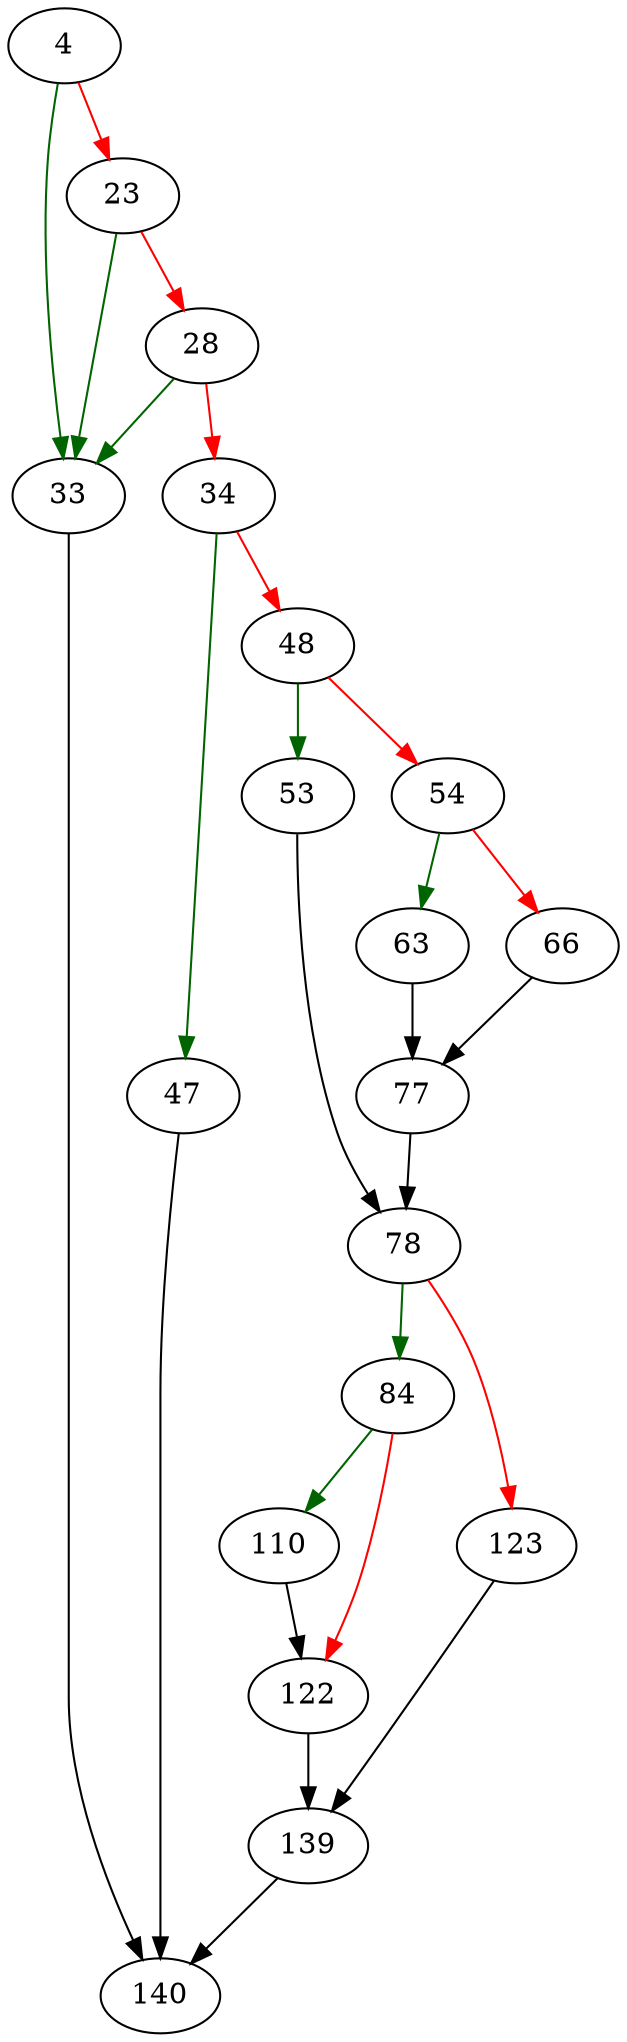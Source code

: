 strict digraph "analysisLoader" {
	// Node definitions.
	4 [entry=true];
	33;
	23;
	28;
	34;
	140;
	47;
	48;
	53;
	54;
	78;
	63;
	66;
	77;
	84;
	123;
	110;
	122;
	139;

	// Edge definitions.
	4 -> 33 [
		color=darkgreen
		cond=true
	];
	4 -> 23 [
		color=red
		cond=false
	];
	33 -> 140;
	23 -> 33 [
		color=darkgreen
		cond=true
	];
	23 -> 28 [
		color=red
		cond=false
	];
	28 -> 33 [
		color=darkgreen
		cond=true
	];
	28 -> 34 [
		color=red
		cond=false
	];
	34 -> 47 [
		color=darkgreen
		cond=true
	];
	34 -> 48 [
		color=red
		cond=false
	];
	47 -> 140;
	48 -> 53 [
		color=darkgreen
		cond=true
	];
	48 -> 54 [
		color=red
		cond=false
	];
	53 -> 78;
	54 -> 63 [
		color=darkgreen
		cond=true
	];
	54 -> 66 [
		color=red
		cond=false
	];
	78 -> 84 [
		color=darkgreen
		cond=true
	];
	78 -> 123 [
		color=red
		cond=false
	];
	63 -> 77;
	66 -> 77;
	77 -> 78;
	84 -> 110 [
		color=darkgreen
		cond=true
	];
	84 -> 122 [
		color=red
		cond=false
	];
	123 -> 139;
	110 -> 122;
	122 -> 139;
	139 -> 140;
}